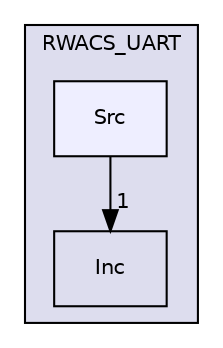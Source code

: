 digraph "/home/krzy5z70f/Documents/Semestr_5/SM_laboratoria/RWACS/STM32_firmware/Components/RWACS_UART/Src" {
  compound=true
  node [ fontsize="10", fontname="Helvetica"];
  edge [ labelfontsize="10", labelfontname="Helvetica"];
  subgraph clusterdir_51d5e75dd5237416a01e5b0f4b3957ba {
    graph [ bgcolor="#ddddee", pencolor="black", label="RWACS_UART" fontname="Helvetica", fontsize="10", URL="dir_51d5e75dd5237416a01e5b0f4b3957ba.html"]
  dir_eb07a39b55df3a021407c51ca0d18e44 [shape=box label="Inc" URL="dir_eb07a39b55df3a021407c51ca0d18e44.html"];
  dir_364bcc1563bf45f8ce603f9799c823d3 [shape=box, label="Src", style="filled", fillcolor="#eeeeff", pencolor="black", URL="dir_364bcc1563bf45f8ce603f9799c823d3.html"];
  }
  dir_364bcc1563bf45f8ce603f9799c823d3->dir_eb07a39b55df3a021407c51ca0d18e44 [headlabel="1", labeldistance=1.5 headhref="dir_000019_000018.html"];
}
